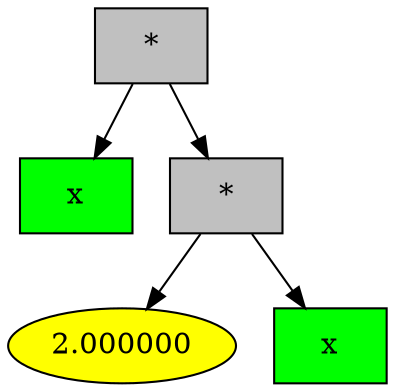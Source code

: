 digraph G {
1 [style = filled, label="*", shape = box, fillcolor="grey"];
1->0;
0 [style = filled, label="x", shape = box, fillcolor="green"];
1->3;
3 [style = filled, label="*", shape = box, fillcolor="grey"];
3->2;
2 [style = filled, label="2.000000", fillcolor="yellow"];
3->4;
4 [style = filled, label="x", shape = box, fillcolor="green"];

}
